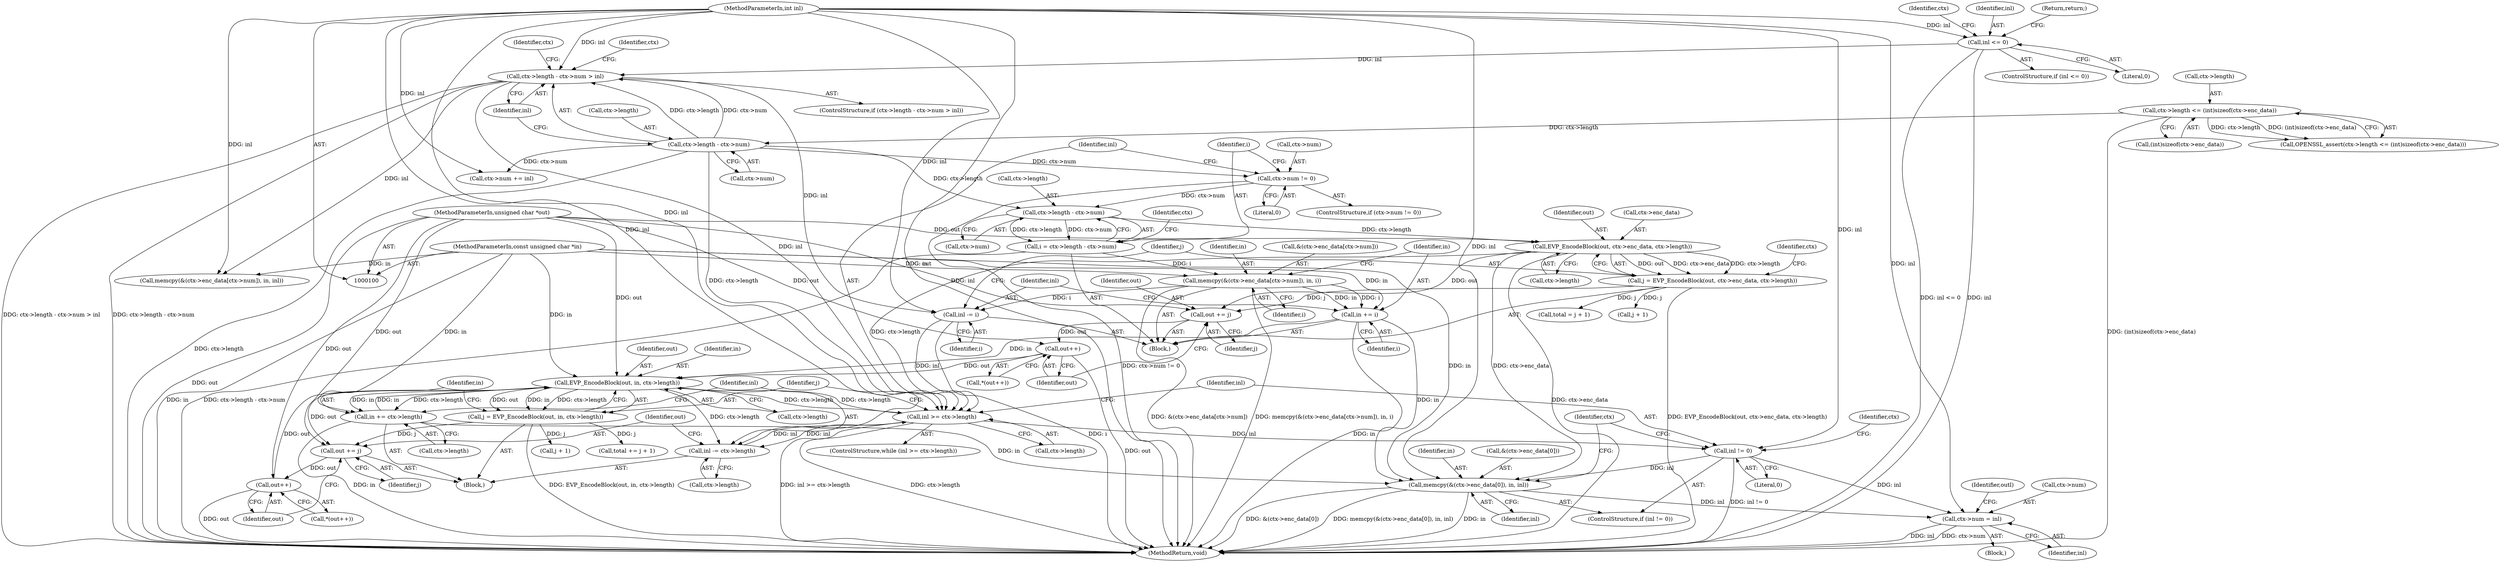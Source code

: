 digraph "0_openssl_5b814481f3573fa9677f3a31ee51322e2a22ee6a@API" {
"1000272" [label="(Call,memcpy(&(ctx->enc_data[0]), in, inl))"];
"1000196" [label="(Call,EVP_EncodeBlock(out, ctx->enc_data, ctx->length))"];
"1000102" [label="(MethodParameterIn,unsigned char *out)"];
"1000170" [label="(Call,ctx->length - ctx->num)"];
"1000135" [label="(Call,ctx->length - ctx->num)"];
"1000123" [label="(Call,ctx->length <= (int)sizeof(ctx->enc_data))"];
"1000162" [label="(Call,ctx->num != 0)"];
"1000188" [label="(Call,in += i)"];
"1000177" [label="(Call,memcpy(&(ctx->enc_data[ctx->num]), in, i))"];
"1000104" [label="(MethodParameterIn,const unsigned char *in)"];
"1000168" [label="(Call,i = ctx->length - ctx->num)"];
"1000241" [label="(Call,in += ctx->length)"];
"1000235" [label="(Call,EVP_EncodeBlock(out, in, ctx->length))"];
"1000214" [label="(Call,out++)"];
"1000209" [label="(Call,out += j)"];
"1000194" [label="(Call,j = EVP_EncodeBlock(out, ctx->enc_data, ctx->length))"];
"1000256" [label="(Call,out++)"];
"1000251" [label="(Call,out += j)"];
"1000233" [label="(Call,j = EVP_EncodeBlock(out, in, ctx->length))"];
"1000227" [label="(Call,inl >= ctx->length)"];
"1000134" [label="(Call,ctx->length - ctx->num > inl)"];
"1000118" [label="(Call,inl <= 0)"];
"1000105" [label="(MethodParameterIn,int inl)"];
"1000191" [label="(Call,inl -= i)"];
"1000246" [label="(Call,inl -= ctx->length)"];
"1000269" [label="(Call,inl != 0)"];
"1000281" [label="(Call,ctx->num = inl)"];
"1000189" [label="(Identifier,in)"];
"1000265" [label="(Call,j + 1)"];
"1000117" [label="(ControlStructure,if (inl <= 0))"];
"1000235" [label="(Call,EVP_EncodeBlock(out, in, ctx->length))"];
"1000243" [label="(Call,ctx->length)"];
"1000197" [label="(Identifier,out)"];
"1000288" [label="(Identifier,outl)"];
"1000120" [label="(Literal,0)"];
"1000127" [label="(Call,(int)sizeof(ctx->enc_data))"];
"1000191" [label="(Call,inl -= i)"];
"1000187" [label="(Identifier,i)"];
"1000161" [label="(ControlStructure,if (ctx->num != 0))"];
"1000134" [label="(Call,ctx->length - ctx->num > inl)"];
"1000271" [label="(Literal,0)"];
"1000139" [label="(Call,ctx->num)"];
"1000122" [label="(Call,OPENSSL_assert(ctx->length <= (int)sizeof(ctx->enc_data)))"];
"1000162" [label="(Call,ctx->num != 0)"];
"1000104" [label="(MethodParameterIn,const unsigned char *in)"];
"1000188" [label="(Call,in += i)"];
"1000290" [label="(MethodReturn,void)"];
"1000285" [label="(Identifier,inl)"];
"1000226" [label="(ControlStructure,while (inl >= ctx->length))"];
"1000206" [label="(Identifier,ctx)"];
"1000125" [label="(Identifier,ctx)"];
"1000102" [label="(MethodParameterIn,unsigned char *out)"];
"1000232" [label="(Block,)"];
"1000136" [label="(Call,ctx->length)"];
"1000144" [label="(Call,memcpy(&(ctx->enc_data[ctx->num]), in, inl))"];
"1000174" [label="(Call,ctx->num)"];
"1000256" [label="(Call,out++)"];
"1000236" [label="(Identifier,out)"];
"1000253" [label="(Identifier,j)"];
"1000178" [label="(Call,&(ctx->enc_data[ctx->num]))"];
"1000118" [label="(Call,inl <= 0)"];
"1000255" [label="(Call,*(out++))"];
"1000227" [label="(Call,inl >= ctx->length)"];
"1000246" [label="(Call,inl -= ctx->length)"];
"1000238" [label="(Call,ctx->length)"];
"1000280" [label="(Identifier,inl)"];
"1000201" [label="(Call,ctx->length)"];
"1000234" [label="(Identifier,j)"];
"1000209" [label="(Call,out += j)"];
"1000169" [label="(Identifier,i)"];
"1000164" [label="(Identifier,ctx)"];
"1000105" [label="(MethodParameterIn,int inl)"];
"1000268" [label="(ControlStructure,if (inl != 0))"];
"1000142" [label="(Identifier,inl)"];
"1000279" [label="(Identifier,in)"];
"1000106" [label="(Block,)"];
"1000221" [label="(Call,total = j + 1)"];
"1000237" [label="(Identifier,in)"];
"1000166" [label="(Literal,0)"];
"1000270" [label="(Identifier,inl)"];
"1000133" [label="(ControlStructure,if (ctx->length - ctx->num > inl))"];
"1000193" [label="(Identifier,i)"];
"1000276" [label="(Identifier,ctx)"];
"1000190" [label="(Identifier,i)"];
"1000186" [label="(Identifier,in)"];
"1000257" [label="(Identifier,out)"];
"1000211" [label="(Identifier,j)"];
"1000272" [label="(Call,memcpy(&(ctx->enc_data[0]), in, inl))"];
"1000241" [label="(Call,in += ctx->length)"];
"1000263" [label="(Call,total += j + 1)"];
"1000198" [label="(Call,ctx->enc_data)"];
"1000192" [label="(Identifier,inl)"];
"1000195" [label="(Identifier,j)"];
"1000210" [label="(Identifier,out)"];
"1000214" [label="(Call,out++)"];
"1000177" [label="(Call,memcpy(&(ctx->enc_data[ctx->num]), in, i))"];
"1000233" [label="(Call,j = EVP_EncodeBlock(out, in, ctx->length))"];
"1000252" [label="(Identifier,out)"];
"1000155" [label="(Call,ctx->num += inl)"];
"1000171" [label="(Call,ctx->length)"];
"1000248" [label="(Call,ctx->length)"];
"1000283" [label="(Identifier,ctx)"];
"1000247" [label="(Identifier,inl)"];
"1000170" [label="(Call,ctx->length - ctx->num)"];
"1000163" [label="(Call,ctx->num)"];
"1000223" [label="(Call,j + 1)"];
"1000242" [label="(Identifier,in)"];
"1000251" [label="(Call,out += j)"];
"1000167" [label="(Block,)"];
"1000194" [label="(Call,j = EVP_EncodeBlock(out, ctx->enc_data, ctx->length))"];
"1000196" [label="(Call,EVP_EncodeBlock(out, ctx->enc_data, ctx->length))"];
"1000119" [label="(Identifier,inl)"];
"1000124" [label="(Call,ctx->length)"];
"1000213" [label="(Call,*(out++))"];
"1000135" [label="(Call,ctx->length - ctx->num)"];
"1000123" [label="(Call,ctx->length <= (int)sizeof(ctx->enc_data))"];
"1000168" [label="(Call,i = ctx->length - ctx->num)"];
"1000281" [label="(Call,ctx->num = inl)"];
"1000269" [label="(Call,inl != 0)"];
"1000282" [label="(Call,ctx->num)"];
"1000228" [label="(Identifier,inl)"];
"1000273" [label="(Call,&(ctx->enc_data[0]))"];
"1000181" [label="(Identifier,ctx)"];
"1000148" [label="(Identifier,ctx)"];
"1000215" [label="(Identifier,out)"];
"1000229" [label="(Call,ctx->length)"];
"1000121" [label="(Return,return;)"];
"1000272" -> "1000268"  [label="AST: "];
"1000272" -> "1000280"  [label="CFG: "];
"1000273" -> "1000272"  [label="AST: "];
"1000279" -> "1000272"  [label="AST: "];
"1000280" -> "1000272"  [label="AST: "];
"1000283" -> "1000272"  [label="CFG: "];
"1000272" -> "1000290"  [label="DDG: &(ctx->enc_data[0])"];
"1000272" -> "1000290"  [label="DDG: memcpy(&(ctx->enc_data[0]), in, inl)"];
"1000272" -> "1000290"  [label="DDG: in"];
"1000196" -> "1000272"  [label="DDG: ctx->enc_data"];
"1000188" -> "1000272"  [label="DDG: in"];
"1000241" -> "1000272"  [label="DDG: in"];
"1000104" -> "1000272"  [label="DDG: in"];
"1000269" -> "1000272"  [label="DDG: inl"];
"1000105" -> "1000272"  [label="DDG: inl"];
"1000272" -> "1000281"  [label="DDG: inl"];
"1000196" -> "1000194"  [label="AST: "];
"1000196" -> "1000201"  [label="CFG: "];
"1000197" -> "1000196"  [label="AST: "];
"1000198" -> "1000196"  [label="AST: "];
"1000201" -> "1000196"  [label="AST: "];
"1000194" -> "1000196"  [label="CFG: "];
"1000196" -> "1000290"  [label="DDG: ctx->enc_data"];
"1000196" -> "1000194"  [label="DDG: out"];
"1000196" -> "1000194"  [label="DDG: ctx->enc_data"];
"1000196" -> "1000194"  [label="DDG: ctx->length"];
"1000102" -> "1000196"  [label="DDG: out"];
"1000170" -> "1000196"  [label="DDG: ctx->length"];
"1000196" -> "1000209"  [label="DDG: out"];
"1000196" -> "1000227"  [label="DDG: ctx->length"];
"1000102" -> "1000100"  [label="AST: "];
"1000102" -> "1000290"  [label="DDG: out"];
"1000102" -> "1000209"  [label="DDG: out"];
"1000102" -> "1000214"  [label="DDG: out"];
"1000102" -> "1000235"  [label="DDG: out"];
"1000102" -> "1000251"  [label="DDG: out"];
"1000102" -> "1000256"  [label="DDG: out"];
"1000170" -> "1000168"  [label="AST: "];
"1000170" -> "1000174"  [label="CFG: "];
"1000171" -> "1000170"  [label="AST: "];
"1000174" -> "1000170"  [label="AST: "];
"1000168" -> "1000170"  [label="CFG: "];
"1000170" -> "1000168"  [label="DDG: ctx->length"];
"1000170" -> "1000168"  [label="DDG: ctx->num"];
"1000135" -> "1000170"  [label="DDG: ctx->length"];
"1000162" -> "1000170"  [label="DDG: ctx->num"];
"1000135" -> "1000134"  [label="AST: "];
"1000135" -> "1000139"  [label="CFG: "];
"1000136" -> "1000135"  [label="AST: "];
"1000139" -> "1000135"  [label="AST: "];
"1000142" -> "1000135"  [label="CFG: "];
"1000135" -> "1000290"  [label="DDG: ctx->length"];
"1000135" -> "1000134"  [label="DDG: ctx->length"];
"1000135" -> "1000134"  [label="DDG: ctx->num"];
"1000123" -> "1000135"  [label="DDG: ctx->length"];
"1000135" -> "1000155"  [label="DDG: ctx->num"];
"1000135" -> "1000162"  [label="DDG: ctx->num"];
"1000135" -> "1000227"  [label="DDG: ctx->length"];
"1000123" -> "1000122"  [label="AST: "];
"1000123" -> "1000127"  [label="CFG: "];
"1000124" -> "1000123"  [label="AST: "];
"1000127" -> "1000123"  [label="AST: "];
"1000122" -> "1000123"  [label="CFG: "];
"1000123" -> "1000290"  [label="DDG: (int)sizeof(ctx->enc_data)"];
"1000123" -> "1000122"  [label="DDG: ctx->length"];
"1000123" -> "1000122"  [label="DDG: (int)sizeof(ctx->enc_data)"];
"1000162" -> "1000161"  [label="AST: "];
"1000162" -> "1000166"  [label="CFG: "];
"1000163" -> "1000162"  [label="AST: "];
"1000166" -> "1000162"  [label="AST: "];
"1000169" -> "1000162"  [label="CFG: "];
"1000228" -> "1000162"  [label="CFG: "];
"1000162" -> "1000290"  [label="DDG: ctx->num != 0"];
"1000188" -> "1000167"  [label="AST: "];
"1000188" -> "1000190"  [label="CFG: "];
"1000189" -> "1000188"  [label="AST: "];
"1000190" -> "1000188"  [label="AST: "];
"1000192" -> "1000188"  [label="CFG: "];
"1000188" -> "1000290"  [label="DDG: in"];
"1000177" -> "1000188"  [label="DDG: i"];
"1000177" -> "1000188"  [label="DDG: in"];
"1000104" -> "1000188"  [label="DDG: in"];
"1000188" -> "1000235"  [label="DDG: in"];
"1000177" -> "1000167"  [label="AST: "];
"1000177" -> "1000187"  [label="CFG: "];
"1000178" -> "1000177"  [label="AST: "];
"1000186" -> "1000177"  [label="AST: "];
"1000187" -> "1000177"  [label="AST: "];
"1000189" -> "1000177"  [label="CFG: "];
"1000177" -> "1000290"  [label="DDG: &(ctx->enc_data[ctx->num])"];
"1000177" -> "1000290"  [label="DDG: memcpy(&(ctx->enc_data[ctx->num]), in, i)"];
"1000104" -> "1000177"  [label="DDG: in"];
"1000168" -> "1000177"  [label="DDG: i"];
"1000177" -> "1000191"  [label="DDG: i"];
"1000104" -> "1000100"  [label="AST: "];
"1000104" -> "1000290"  [label="DDG: in"];
"1000104" -> "1000144"  [label="DDG: in"];
"1000104" -> "1000235"  [label="DDG: in"];
"1000104" -> "1000241"  [label="DDG: in"];
"1000168" -> "1000167"  [label="AST: "];
"1000169" -> "1000168"  [label="AST: "];
"1000181" -> "1000168"  [label="CFG: "];
"1000168" -> "1000290"  [label="DDG: ctx->length - ctx->num"];
"1000241" -> "1000232"  [label="AST: "];
"1000241" -> "1000243"  [label="CFG: "];
"1000242" -> "1000241"  [label="AST: "];
"1000243" -> "1000241"  [label="AST: "];
"1000247" -> "1000241"  [label="CFG: "];
"1000241" -> "1000290"  [label="DDG: in"];
"1000241" -> "1000235"  [label="DDG: in"];
"1000235" -> "1000241"  [label="DDG: ctx->length"];
"1000235" -> "1000241"  [label="DDG: in"];
"1000235" -> "1000233"  [label="AST: "];
"1000235" -> "1000238"  [label="CFG: "];
"1000236" -> "1000235"  [label="AST: "];
"1000237" -> "1000235"  [label="AST: "];
"1000238" -> "1000235"  [label="AST: "];
"1000233" -> "1000235"  [label="CFG: "];
"1000235" -> "1000227"  [label="DDG: ctx->length"];
"1000235" -> "1000233"  [label="DDG: out"];
"1000235" -> "1000233"  [label="DDG: in"];
"1000235" -> "1000233"  [label="DDG: ctx->length"];
"1000214" -> "1000235"  [label="DDG: out"];
"1000256" -> "1000235"  [label="DDG: out"];
"1000227" -> "1000235"  [label="DDG: ctx->length"];
"1000235" -> "1000246"  [label="DDG: ctx->length"];
"1000235" -> "1000251"  [label="DDG: out"];
"1000214" -> "1000213"  [label="AST: "];
"1000214" -> "1000215"  [label="CFG: "];
"1000215" -> "1000214"  [label="AST: "];
"1000213" -> "1000214"  [label="CFG: "];
"1000214" -> "1000290"  [label="DDG: out"];
"1000209" -> "1000214"  [label="DDG: out"];
"1000209" -> "1000167"  [label="AST: "];
"1000209" -> "1000211"  [label="CFG: "];
"1000210" -> "1000209"  [label="AST: "];
"1000211" -> "1000209"  [label="AST: "];
"1000215" -> "1000209"  [label="CFG: "];
"1000194" -> "1000209"  [label="DDG: j"];
"1000194" -> "1000167"  [label="AST: "];
"1000195" -> "1000194"  [label="AST: "];
"1000206" -> "1000194"  [label="CFG: "];
"1000194" -> "1000290"  [label="DDG: EVP_EncodeBlock(out, ctx->enc_data, ctx->length)"];
"1000194" -> "1000221"  [label="DDG: j"];
"1000194" -> "1000223"  [label="DDG: j"];
"1000256" -> "1000255"  [label="AST: "];
"1000256" -> "1000257"  [label="CFG: "];
"1000257" -> "1000256"  [label="AST: "];
"1000255" -> "1000256"  [label="CFG: "];
"1000256" -> "1000290"  [label="DDG: out"];
"1000251" -> "1000256"  [label="DDG: out"];
"1000251" -> "1000232"  [label="AST: "];
"1000251" -> "1000253"  [label="CFG: "];
"1000252" -> "1000251"  [label="AST: "];
"1000253" -> "1000251"  [label="AST: "];
"1000257" -> "1000251"  [label="CFG: "];
"1000233" -> "1000251"  [label="DDG: j"];
"1000233" -> "1000232"  [label="AST: "];
"1000234" -> "1000233"  [label="AST: "];
"1000242" -> "1000233"  [label="CFG: "];
"1000233" -> "1000290"  [label="DDG: EVP_EncodeBlock(out, in, ctx->length)"];
"1000233" -> "1000263"  [label="DDG: j"];
"1000233" -> "1000265"  [label="DDG: j"];
"1000227" -> "1000226"  [label="AST: "];
"1000227" -> "1000229"  [label="CFG: "];
"1000228" -> "1000227"  [label="AST: "];
"1000229" -> "1000227"  [label="AST: "];
"1000234" -> "1000227"  [label="CFG: "];
"1000270" -> "1000227"  [label="CFG: "];
"1000227" -> "1000290"  [label="DDG: inl >= ctx->length"];
"1000227" -> "1000290"  [label="DDG: ctx->length"];
"1000134" -> "1000227"  [label="DDG: inl"];
"1000191" -> "1000227"  [label="DDG: inl"];
"1000246" -> "1000227"  [label="DDG: inl"];
"1000105" -> "1000227"  [label="DDG: inl"];
"1000227" -> "1000246"  [label="DDG: inl"];
"1000227" -> "1000269"  [label="DDG: inl"];
"1000134" -> "1000133"  [label="AST: "];
"1000134" -> "1000142"  [label="CFG: "];
"1000142" -> "1000134"  [label="AST: "];
"1000148" -> "1000134"  [label="CFG: "];
"1000164" -> "1000134"  [label="CFG: "];
"1000134" -> "1000290"  [label="DDG: ctx->length - ctx->num > inl"];
"1000134" -> "1000290"  [label="DDG: ctx->length - ctx->num"];
"1000118" -> "1000134"  [label="DDG: inl"];
"1000105" -> "1000134"  [label="DDG: inl"];
"1000134" -> "1000144"  [label="DDG: inl"];
"1000134" -> "1000191"  [label="DDG: inl"];
"1000118" -> "1000117"  [label="AST: "];
"1000118" -> "1000120"  [label="CFG: "];
"1000119" -> "1000118"  [label="AST: "];
"1000120" -> "1000118"  [label="AST: "];
"1000121" -> "1000118"  [label="CFG: "];
"1000125" -> "1000118"  [label="CFG: "];
"1000118" -> "1000290"  [label="DDG: inl <= 0"];
"1000118" -> "1000290"  [label="DDG: inl"];
"1000105" -> "1000118"  [label="DDG: inl"];
"1000105" -> "1000100"  [label="AST: "];
"1000105" -> "1000290"  [label="DDG: inl"];
"1000105" -> "1000144"  [label="DDG: inl"];
"1000105" -> "1000155"  [label="DDG: inl"];
"1000105" -> "1000191"  [label="DDG: inl"];
"1000105" -> "1000246"  [label="DDG: inl"];
"1000105" -> "1000269"  [label="DDG: inl"];
"1000105" -> "1000281"  [label="DDG: inl"];
"1000191" -> "1000167"  [label="AST: "];
"1000191" -> "1000193"  [label="CFG: "];
"1000192" -> "1000191"  [label="AST: "];
"1000193" -> "1000191"  [label="AST: "];
"1000195" -> "1000191"  [label="CFG: "];
"1000191" -> "1000290"  [label="DDG: i"];
"1000246" -> "1000232"  [label="AST: "];
"1000246" -> "1000248"  [label="CFG: "];
"1000247" -> "1000246"  [label="AST: "];
"1000248" -> "1000246"  [label="AST: "];
"1000252" -> "1000246"  [label="CFG: "];
"1000269" -> "1000268"  [label="AST: "];
"1000269" -> "1000271"  [label="CFG: "];
"1000270" -> "1000269"  [label="AST: "];
"1000271" -> "1000269"  [label="AST: "];
"1000276" -> "1000269"  [label="CFG: "];
"1000283" -> "1000269"  [label="CFG: "];
"1000269" -> "1000290"  [label="DDG: inl != 0"];
"1000269" -> "1000281"  [label="DDG: inl"];
"1000281" -> "1000106"  [label="AST: "];
"1000281" -> "1000285"  [label="CFG: "];
"1000282" -> "1000281"  [label="AST: "];
"1000285" -> "1000281"  [label="AST: "];
"1000288" -> "1000281"  [label="CFG: "];
"1000281" -> "1000290"  [label="DDG: inl"];
"1000281" -> "1000290"  [label="DDG: ctx->num"];
}
